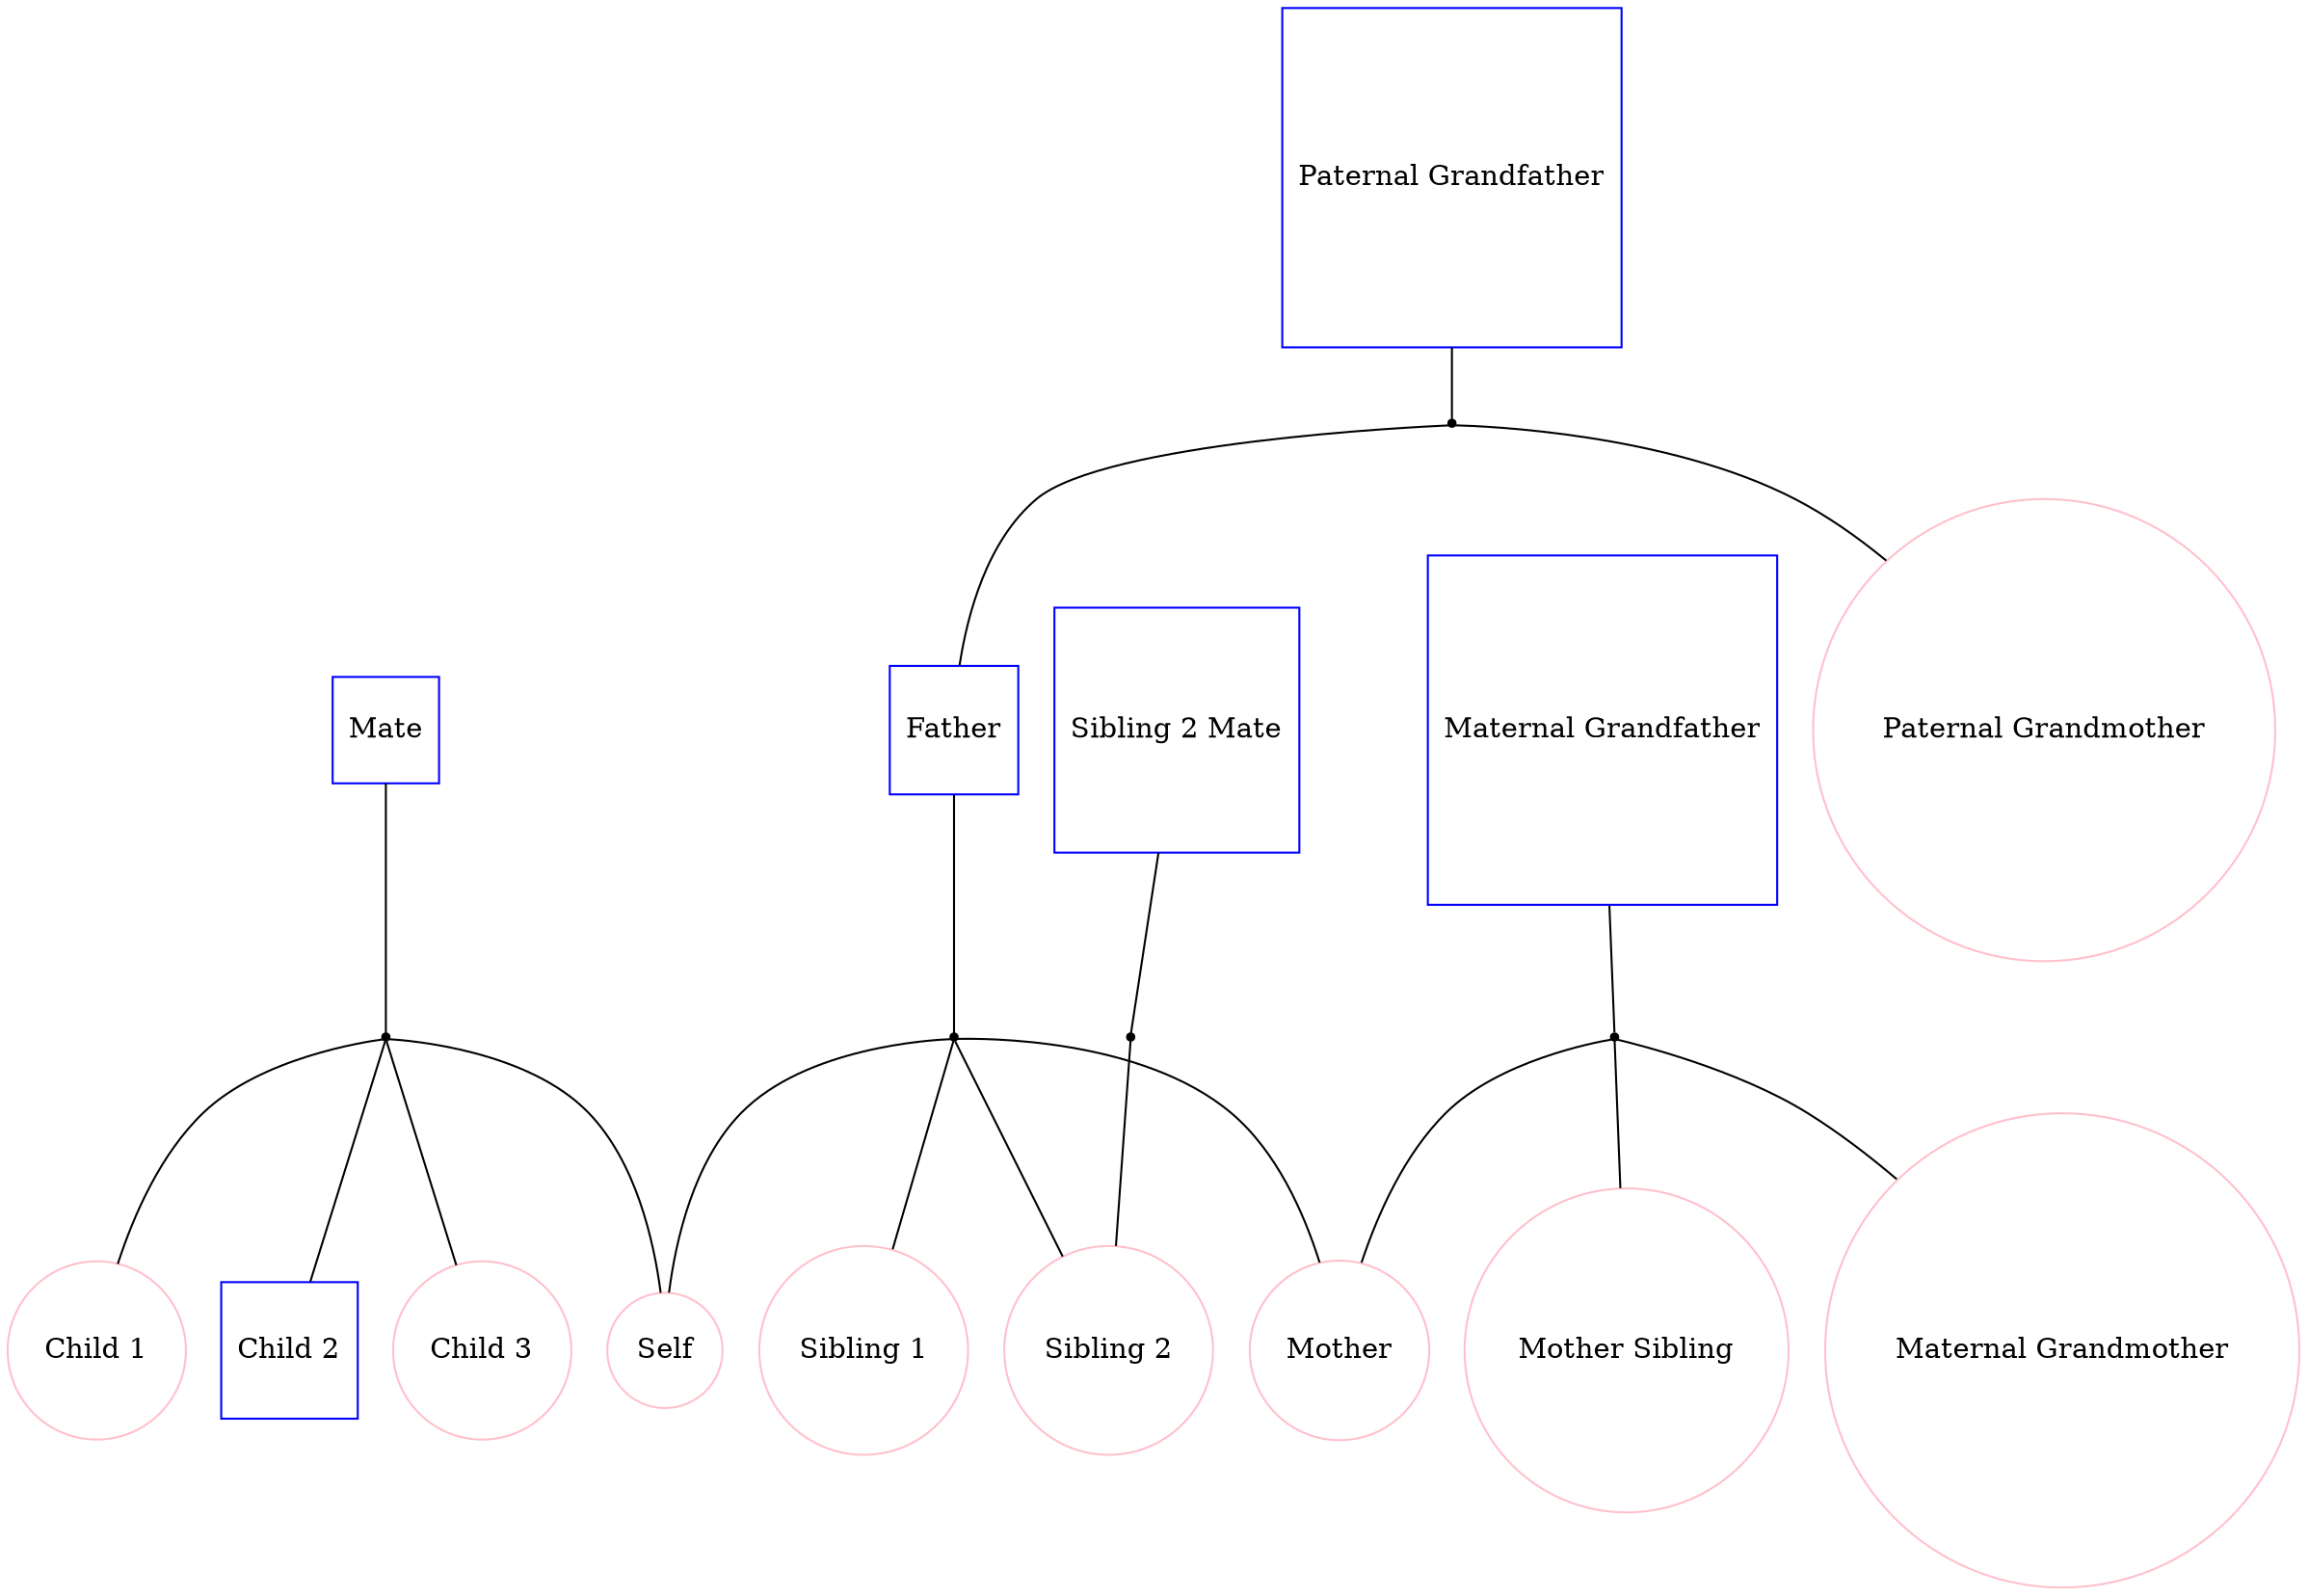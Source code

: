 
graph f15 {
"Self" [shape=oval, regular=1, color="pink"];
"Mate" [shape=box, regular=1, color="blue"];
"Child 1" [shape=oval, regular=1, color="pink"];
"Child 2" [shape=box, regular=1, color="blue"];
"Child 3" [shape=oval, regular=1, color="pink"];
"Sibling 1" [shape=oval, regular=1, color="pink"];
"Sibling 2" [shape=oval, regular=1, color="pink"];
"Sibling 2 Mate" [shape=box, regular=1, color="blue"];
"Mother" [shape=oval, regular=1, color="pink"];
"Mother Sibling" [shape=oval, regular=1, color="pink"];
"Maternal Grandmother" [shape=oval, regular=1, color="pink"];
"Maternal Grandfather" [shape=box, regular=1, color="blue"];
"Father" [shape=box, regular=1, color="blue"];
"Paternal Grandmother" [shape=oval, regular=1, color="pink"];
"Paternal Grandfather" [shape=box, regular=1, color="blue"];

"mate+self" [shape=point];
"sibling2mate+sibling2" [shape=point];
"maternalgrandfather+maternalgrandmother" [shape=point];
"father+mother" [shape=point];
"paternalgrandfather+paternalgrandmother" [shape=point];

"Mate" -- "mate+self" -- "Self";
"Sibling 2 Mate" -- "sibling2mate+sibling2" -- "Sibling 2";
"Maternal Grandfather" -- "maternalgrandfather+maternalgrandmother" -- "Maternal Grandmother";
"Father" -- "father+mother" -- "Mother";
"Paternal Grandfather" -- "paternalgrandfather+paternalgrandmother" -- "Paternal Grandmother";

"father+mother" -- "Self";
"mate+self" -- "Child 1";
"mate+self" -- "Child 2";
"mate+self" -- "Child 3";
"father+mother" -- "Sibling 1";
"father+mother" -- "Sibling 2";
"maternalgrandfather+maternalgrandmother" -- "Mother";
"maternalgrandfather+maternalgrandmother" -- "Mother Sibling";
"paternalgrandfather+paternalgrandmother" -- "Father";
}
    